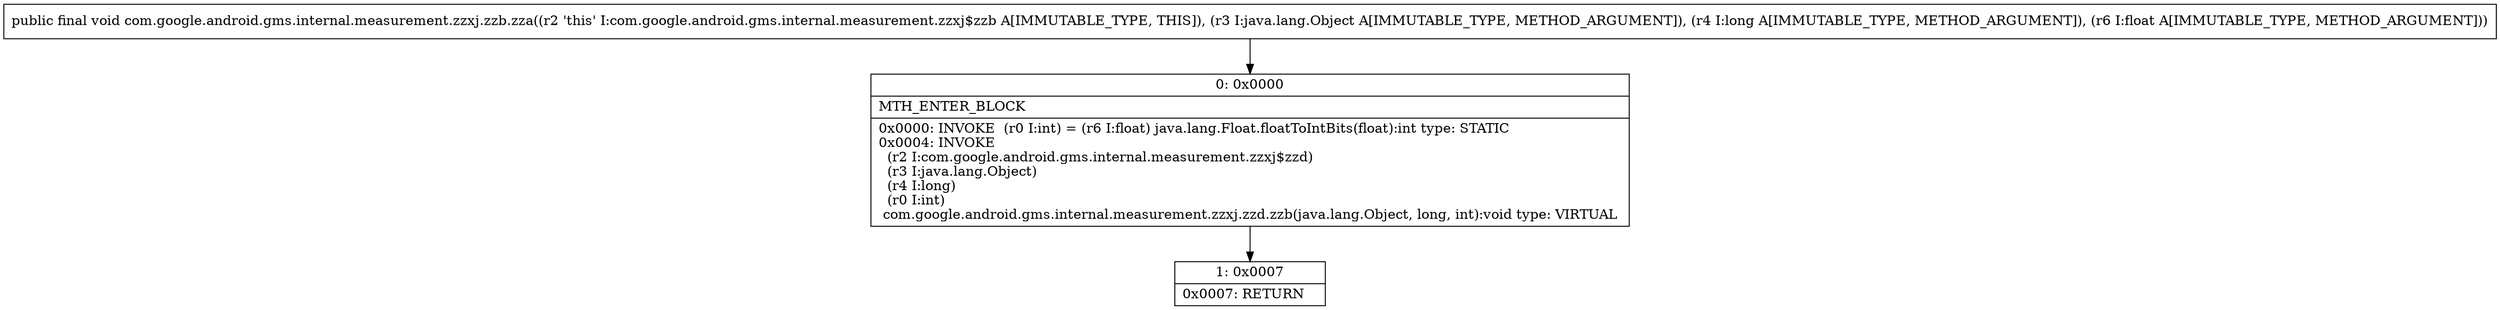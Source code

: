 digraph "CFG forcom.google.android.gms.internal.measurement.zzxj.zzb.zza(Ljava\/lang\/Object;JF)V" {
Node_0 [shape=record,label="{0\:\ 0x0000|MTH_ENTER_BLOCK\l|0x0000: INVOKE  (r0 I:int) = (r6 I:float) java.lang.Float.floatToIntBits(float):int type: STATIC \l0x0004: INVOKE  \l  (r2 I:com.google.android.gms.internal.measurement.zzxj$zzd)\l  (r3 I:java.lang.Object)\l  (r4 I:long)\l  (r0 I:int)\l com.google.android.gms.internal.measurement.zzxj.zzd.zzb(java.lang.Object, long, int):void type: VIRTUAL \l}"];
Node_1 [shape=record,label="{1\:\ 0x0007|0x0007: RETURN   \l}"];
MethodNode[shape=record,label="{public final void com.google.android.gms.internal.measurement.zzxj.zzb.zza((r2 'this' I:com.google.android.gms.internal.measurement.zzxj$zzb A[IMMUTABLE_TYPE, THIS]), (r3 I:java.lang.Object A[IMMUTABLE_TYPE, METHOD_ARGUMENT]), (r4 I:long A[IMMUTABLE_TYPE, METHOD_ARGUMENT]), (r6 I:float A[IMMUTABLE_TYPE, METHOD_ARGUMENT])) }"];
MethodNode -> Node_0;
Node_0 -> Node_1;
}

